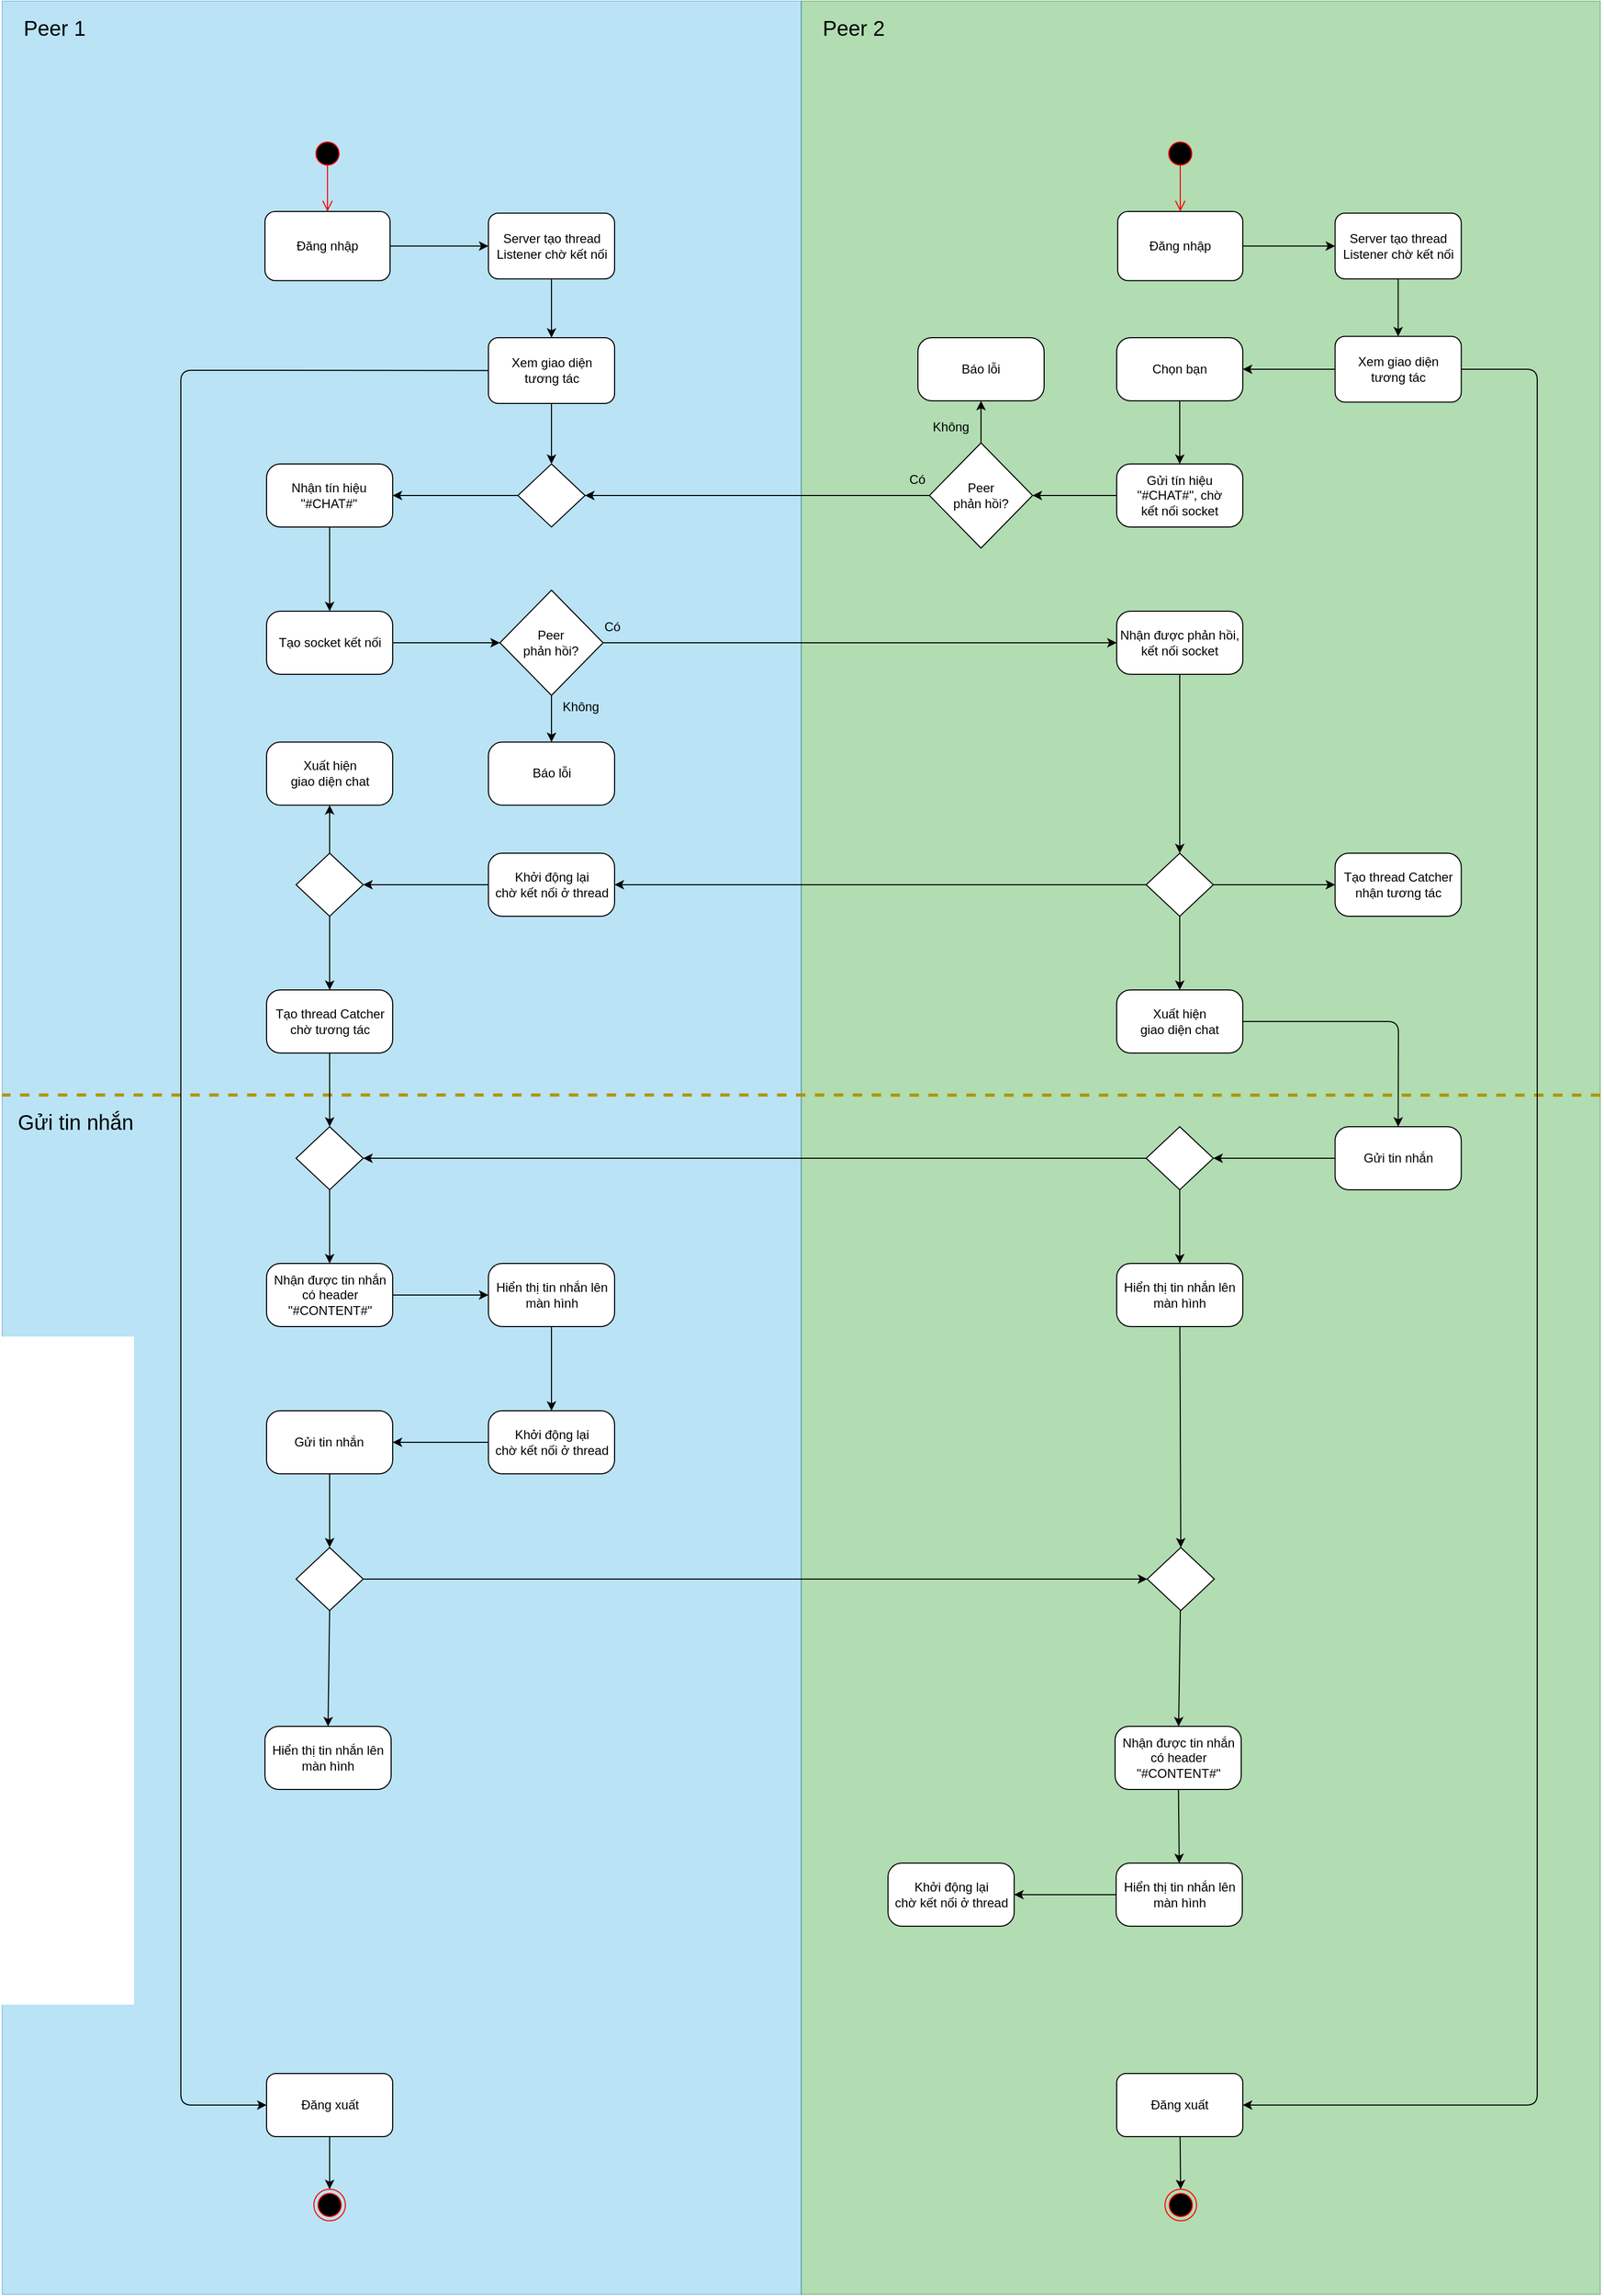 <mxfile>
    <diagram id="f8bro3hq2V63n0aIHBkh" name="Server Client">
        <mxGraphModel dx="1068" dy="1676" grid="1" gridSize="10" guides="1" tooltips="1" connect="1" arrows="1" fold="1" page="1" pageScale="1" pageWidth="827" pageHeight="1169" math="0" shadow="0">
            <root>
                <mxCell id="0"/>
                <mxCell id="1" parent="0"/>
                <mxCell id="360" value="" style="rounded=0;whiteSpace=wrap;html=1;fillColor=#008a00;fontColor=#ffffff;strokeColor=#005700;opacity=30;" vertex="1" parent="1">
                    <mxGeometry x="840" y="-1120" width="760" height="2180" as="geometry"/>
                </mxCell>
                <mxCell id="359" value="" style="rounded=0;whiteSpace=wrap;html=1;fillColor=#1ba1e2;fontColor=#ffffff;strokeColor=#006EAF;opacity=30;" vertex="1" parent="1">
                    <mxGeometry x="80" y="-1120" width="760" height="2180" as="geometry"/>
                </mxCell>
                <mxCell id="131" style="edgeStyle=none;html=1;entryX=0;entryY=0.5;entryDx=0;entryDy=0;endArrow=block;endFill=1;" parent="1" target="snAStb-6BBQoRBitgBAS-25" edge="1">
                    <mxGeometry relative="1" as="geometry"/>
                </mxCell>
                <mxCell id="361" value="&lt;font style=&quot;font-size: 20px&quot;&gt;Peer 1&lt;/font&gt;" style="text;html=1;strokeColor=none;fillColor=none;align=center;verticalAlign=middle;whiteSpace=wrap;rounded=0;opacity=30;" vertex="1" parent="1">
                    <mxGeometry x="80" y="-1120" width="100" height="50" as="geometry"/>
                </mxCell>
                <mxCell id="362" value="&lt;font style=&quot;font-size: 20px&quot;&gt;Peer 2&lt;/font&gt;" style="text;html=1;strokeColor=none;fillColor=none;align=center;verticalAlign=middle;whiteSpace=wrap;rounded=0;opacity=30;" vertex="1" parent="1">
                    <mxGeometry x="840" y="-1120" width="100" height="50" as="geometry"/>
                </mxCell>
                <mxCell id="363" value="" style="endArrow=none;dashed=1;html=1;fontSize=20;entryX=0;entryY=0.477;entryDx=0;entryDy=0;entryPerimeter=0;strokeWidth=3;fillColor=#e3c800;strokeColor=#B09500;" edge="1" parent="1" target="359">
                    <mxGeometry width="50" height="50" relative="1" as="geometry">
                        <mxPoint x="1600" y="-80" as="sourcePoint"/>
                        <mxPoint x="250" y="-220" as="targetPoint"/>
                    </mxGeometry>
                </mxCell>
                <mxCell id="365" value="&lt;font style=&quot;font-size: 20px&quot;&gt;Gửi tin nhắn&lt;/font&gt;" style="text;html=1;strokeColor=none;fillColor=none;align=center;verticalAlign=middle;whiteSpace=wrap;rounded=0;opacity=30;" vertex="1" parent="1">
                    <mxGeometry x="80" y="-80" width="140" height="50" as="geometry"/>
                </mxCell>
                <mxCell id="snAStb-6BBQoRBitgBAS-26" value="" style="ellipse;html=1;shape=startState;fillColor=#000000;strokeColor=#ff0000;" parent="1" vertex="1">
                    <mxGeometry x="374.49" y="-990" width="30" height="30" as="geometry"/>
                </mxCell>
                <mxCell id="194" value="Server tạo thread&lt;br&gt;Listener chờ kết nối" style="rounded=1;whiteSpace=wrap;html=1;" vertex="1" parent="1">
                    <mxGeometry x="542.5" y="-918.38" width="120" height="62.5" as="geometry"/>
                </mxCell>
                <mxCell id="snAStb-6BBQoRBitgBAS-27" value="" style="edgeStyle=orthogonalEdgeStyle;html=1;verticalAlign=bottom;endArrow=open;endSize=8;strokeColor=#ff0000;entryX=0.5;entryY=0;entryDx=0;entryDy=0;exitX=0.499;exitY=0.84;exitDx=0;exitDy=0;exitPerimeter=0;" parent="1" source="snAStb-6BBQoRBitgBAS-26" target="snAStb-6BBQoRBitgBAS-29" edge="1">
                    <mxGeometry relative="1" as="geometry">
                        <mxPoint x="273.49" y="-840" as="targetPoint"/>
                    </mxGeometry>
                </mxCell>
                <mxCell id="195" style="edgeStyle=none;html=1;entryX=0;entryY=0.5;entryDx=0;entryDy=0;exitX=1;exitY=0.5;exitDx=0;exitDy=0;" edge="1" parent="1" source="snAStb-6BBQoRBitgBAS-29" target="194">
                    <mxGeometry relative="1" as="geometry"/>
                </mxCell>
                <mxCell id="196" style="edgeStyle=none;html=1;entryX=0.5;entryY=0;entryDx=0;entryDy=0;exitX=0.5;exitY=1;exitDx=0;exitDy=0;" edge="1" parent="1" source="194" target="346">
                    <mxGeometry relative="1" as="geometry">
                        <mxPoint x="600.495" y="-798.75" as="targetPoint"/>
                    </mxGeometry>
                </mxCell>
                <mxCell id="snAStb-6BBQoRBitgBAS-29" value="Đăng nhập" style="rounded=1;whiteSpace=wrap;html=1;" parent="1" vertex="1">
                    <mxGeometry x="330" y="-920" width="118.99" height="65.75" as="geometry"/>
                </mxCell>
                <mxCell id="263" value="Nhận tín hiệu &quot;#CHAT#&quot;" style="whiteSpace=wrap;html=1;rounded=1;arcSize=22;" vertex="1" parent="1">
                    <mxGeometry x="331.49" y="-680" width="120" height="60" as="geometry"/>
                </mxCell>
                <mxCell id="265" value="" style="rhombus;whiteSpace=wrap;html=1;" vertex="1" parent="1">
                    <mxGeometry x="570.57" y="-680" width="63.85" height="60" as="geometry"/>
                </mxCell>
                <mxCell id="264" style="edgeStyle=none;html=1;entryX=1;entryY=0.5;entryDx=0;entryDy=0;exitX=0;exitY=0.5;exitDx=0;exitDy=0;" edge="1" parent="1" source="265" target="263">
                    <mxGeometry relative="1" as="geometry"/>
                </mxCell>
                <mxCell id="268" value="Tạo socket kết nối" style="whiteSpace=wrap;html=1;rounded=1;arcSize=22;" vertex="1" parent="1">
                    <mxGeometry x="331.5" y="-540" width="120" height="60" as="geometry"/>
                </mxCell>
                <mxCell id="274" style="edgeStyle=none;html=1;entryX=0.5;entryY=0;entryDx=0;entryDy=0;" edge="1" parent="1" source="263" target="268">
                    <mxGeometry relative="1" as="geometry"/>
                </mxCell>
                <mxCell id="275" style="edgeStyle=none;html=1;entryX=0;entryY=0.5;entryDx=0;entryDy=0;" edge="1" parent="1" source="268" target="293">
                    <mxGeometry relative="1" as="geometry">
                        <mxPoint x="563.49" y="-460" as="targetPoint"/>
                    </mxGeometry>
                </mxCell>
                <mxCell id="279" value="Báo lỗi" style="whiteSpace=wrap;html=1;rounded=1;arcSize=22;" vertex="1" parent="1">
                    <mxGeometry x="542.5" y="-415.63" width="120" height="60" as="geometry"/>
                </mxCell>
                <mxCell id="281" style="edgeStyle=none;html=1;entryX=0.5;entryY=0;entryDx=0;entryDy=0;exitX=0.5;exitY=1;exitDx=0;exitDy=0;" edge="1" parent="1" source="293" target="279">
                    <mxGeometry relative="1" as="geometry">
                        <mxPoint x="490" y="-450" as="targetPoint"/>
                        <Array as="points"/>
                    </mxGeometry>
                </mxCell>
                <mxCell id="293" value="Peer&lt;br&gt;phản hồi?" style="rhombus;whiteSpace=wrap;html=1;" vertex="1" parent="1">
                    <mxGeometry x="553.42" y="-560" width="98.16" height="100" as="geometry"/>
                </mxCell>
                <mxCell id="294" value="Khởi động lại &lt;br&gt;chờ kết nối ở thread" style="whiteSpace=wrap;html=1;rounded=1;arcSize=22;" vertex="1" parent="1">
                    <mxGeometry x="542.5" y="-310" width="120" height="60" as="geometry"/>
                </mxCell>
                <mxCell id="298" style="edgeStyle=none;html=1;entryX=1;entryY=0.5;entryDx=0;entryDy=0;" edge="1" parent="1" source="295" target="294">
                    <mxGeometry relative="1" as="geometry">
                        <mxPoint x="680" y="-260" as="targetPoint"/>
                    </mxGeometry>
                </mxCell>
                <mxCell id="297" value="Xuất hiện &lt;br&gt;giao diện chat" style="whiteSpace=wrap;html=1;rounded=1;arcSize=22;" vertex="1" parent="1">
                    <mxGeometry x="331.5" y="-415.63" width="120" height="60" as="geometry"/>
                </mxCell>
                <mxCell id="313" style="edgeStyle=none;html=1;entryX=0.5;entryY=1;entryDx=0;entryDy=0;" edge="1" parent="1" source="312" target="297">
                    <mxGeometry relative="1" as="geometry"/>
                </mxCell>
                <mxCell id="312" value="" style="rhombus;whiteSpace=wrap;html=1;" vertex="1" parent="1">
                    <mxGeometry x="359.57" y="-310" width="63.85" height="60" as="geometry"/>
                </mxCell>
                <mxCell id="319" style="edgeStyle=none;html=1;entryX=1;entryY=0.5;entryDx=0;entryDy=0;" edge="1" parent="1" source="294" target="312">
                    <mxGeometry relative="1" as="geometry"/>
                </mxCell>
                <mxCell id="314" value="Tạo thread Catcher chờ tương tác" style="whiteSpace=wrap;html=1;rounded=1;arcSize=22;" vertex="1" parent="1">
                    <mxGeometry x="331.5" y="-180" width="120" height="60" as="geometry"/>
                </mxCell>
                <mxCell id="315" style="edgeStyle=none;html=1;entryX=0.5;entryY=0;entryDx=0;entryDy=0;" edge="1" parent="1" source="312" target="314">
                    <mxGeometry relative="1" as="geometry"/>
                </mxCell>
                <mxCell id="320" value="Có" style="text;html=1;strokeColor=none;fillColor=none;align=center;verticalAlign=middle;whiteSpace=wrap;rounded=0;" vertex="1" parent="1">
                    <mxGeometry x="640.0" y="-540" width="41.25" height="30" as="geometry"/>
                </mxCell>
                <mxCell id="321" value="Không" style="text;html=1;strokeColor=none;fillColor=none;align=center;verticalAlign=middle;whiteSpace=wrap;rounded=0;" vertex="1" parent="1">
                    <mxGeometry x="610.33" y="-464" width="41.25" height="30" as="geometry"/>
                </mxCell>
                <mxCell id="323" value="" style="rhombus;whiteSpace=wrap;html=1;" vertex="1" parent="1">
                    <mxGeometry x="359.57" y="-50" width="63.85" height="60" as="geometry"/>
                </mxCell>
                <mxCell id="324" style="edgeStyle=none;html=1;entryX=0.5;entryY=0;entryDx=0;entryDy=0;" edge="1" parent="1" source="314" target="323">
                    <mxGeometry relative="1" as="geometry"/>
                </mxCell>
                <mxCell id="326" value="Nhận được tin nhắn có header &quot;#CONTENT#&quot;" style="whiteSpace=wrap;html=1;rounded=1;arcSize=22;" vertex="1" parent="1">
                    <mxGeometry x="331.5" y="80" width="120" height="60" as="geometry"/>
                </mxCell>
                <mxCell id="327" style="edgeStyle=none;html=1;" edge="1" parent="1" source="323" target="326">
                    <mxGeometry relative="1" as="geometry"/>
                </mxCell>
                <mxCell id="329" value="Hiển thị tin nhắn lên màn hình" style="whiteSpace=wrap;html=1;rounded=1;arcSize=22;" vertex="1" parent="1">
                    <mxGeometry x="542.5" y="80" width="120" height="60" as="geometry"/>
                </mxCell>
                <mxCell id="330" style="edgeStyle=none;html=1;entryX=0;entryY=0.5;entryDx=0;entryDy=0;" edge="1" parent="1" source="326" target="329">
                    <mxGeometry relative="1" as="geometry"/>
                </mxCell>
                <mxCell id="334" style="edgeStyle=none;html=1;entryX=0.5;entryY=0;entryDx=0;entryDy=0;" edge="1" parent="1" source="329" target="373">
                    <mxGeometry relative="1" as="geometry"/>
                </mxCell>
                <mxCell id="snAStb-6BBQoRBitgBAS-25" value="" style="ellipse;html=1;shape=endState;fillColor=#000000;strokeColor=#ff0000;" parent="1" vertex="1">
                    <mxGeometry x="376.5" y="960" width="30" height="30" as="geometry"/>
                </mxCell>
                <mxCell id="185" style="edgeStyle=none;html=1;" parent="1" source="snAStb-6BBQoRBitgBAS-50" target="snAStb-6BBQoRBitgBAS-25" edge="1">
                    <mxGeometry relative="1" as="geometry"/>
                </mxCell>
                <mxCell id="snAStb-6BBQoRBitgBAS-50" value="Đăng xuất" style="rounded=1;whiteSpace=wrap;html=1;" parent="1" vertex="1">
                    <mxGeometry x="331.5" y="850" width="120" height="60" as="geometry"/>
                </mxCell>
                <mxCell id="347" style="edgeStyle=none;html=1;entryX=0.5;entryY=0;entryDx=0;entryDy=0;" edge="1" parent="1" source="346" target="265">
                    <mxGeometry relative="1" as="geometry"/>
                </mxCell>
                <mxCell id="348" style="edgeStyle=none;html=1;entryX=0;entryY=0.5;entryDx=0;entryDy=0;" edge="1" parent="1" source="346" target="snAStb-6BBQoRBitgBAS-50">
                    <mxGeometry relative="1" as="geometry">
                        <mxPoint x="330" y="250" as="targetPoint"/>
                        <Array as="points">
                            <mxPoint x="250" y="-769"/>
                            <mxPoint x="250" y="880"/>
                        </Array>
                    </mxGeometry>
                </mxCell>
                <mxCell id="346" value="Xem giao diện&lt;br&gt;tương tác" style="rounded=1;whiteSpace=wrap;html=1;" vertex="1" parent="1">
                    <mxGeometry x="542.5" y="-800.0" width="120" height="62.5" as="geometry"/>
                </mxCell>
                <mxCell id="228" value="" style="ellipse;html=1;shape=startState;fillColor=#000000;strokeColor=#ff0000;" vertex="1" parent="1">
                    <mxGeometry x="1185.51" y="-990" width="30" height="30" as="geometry"/>
                </mxCell>
                <mxCell id="229" value="" style="edgeStyle=orthogonalEdgeStyle;html=1;verticalAlign=bottom;endArrow=open;endSize=8;strokeColor=#ff0000;entryX=0.5;entryY=0;entryDx=0;entryDy=0;exitX=0.499;exitY=0.84;exitDx=0;exitDy=0;exitPerimeter=0;" edge="1" parent="1" source="228" target="231">
                    <mxGeometry relative="1" as="geometry">
                        <mxPoint x="1383" y="-770" as="targetPoint"/>
                    </mxGeometry>
                </mxCell>
                <mxCell id="231" value="Đăng nhập" style="rounded=1;whiteSpace=wrap;html=1;" vertex="1" parent="1">
                    <mxGeometry x="1141.01" y="-920" width="118.99" height="65.75" as="geometry"/>
                </mxCell>
                <mxCell id="237" value="Không" style="text;html=1;strokeColor=none;fillColor=none;align=center;verticalAlign=middle;whiteSpace=wrap;rounded=0;" vertex="1" parent="1">
                    <mxGeometry x="961.92" y="-730" width="41.25" height="30" as="geometry"/>
                </mxCell>
                <mxCell id="252" value="Xem giao diện&lt;br&gt;tương tác" style="rounded=1;whiteSpace=wrap;html=1;" vertex="1" parent="1">
                    <mxGeometry x="1347.75" y="-801.25" width="120" height="62.5" as="geometry"/>
                </mxCell>
                <mxCell id="253" style="edgeStyle=none;html=1;entryX=0.5;entryY=0;entryDx=0;entryDy=0;" edge="1" parent="1" source="254" target="252">
                    <mxGeometry relative="1" as="geometry"/>
                </mxCell>
                <mxCell id="254" value="Server tạo thread&lt;br&gt;Listener chờ kết nối" style="rounded=1;whiteSpace=wrap;html=1;" vertex="1" parent="1">
                    <mxGeometry x="1347.75" y="-918.38" width="120" height="62.5" as="geometry"/>
                </mxCell>
                <mxCell id="230" style="edgeStyle=none;html=1;exitX=1;exitY=0.5;exitDx=0;exitDy=0;entryX=0;entryY=0.5;entryDx=0;entryDy=0;" edge="1" parent="1" source="231" target="254">
                    <mxGeometry relative="1" as="geometry">
                        <mxPoint x="1320" y="-930" as="targetPoint"/>
                    </mxGeometry>
                </mxCell>
                <mxCell id="259" value="Chọn bạn" style="whiteSpace=wrap;html=1;rounded=1;arcSize=22;" vertex="1" parent="1">
                    <mxGeometry x="1140" y="-800" width="120" height="60" as="geometry"/>
                </mxCell>
                <mxCell id="260" style="edgeStyle=none;html=1;entryX=1;entryY=0.5;entryDx=0;entryDy=0;" edge="1" parent="1" source="252" target="259">
                    <mxGeometry relative="1" as="geometry"/>
                </mxCell>
                <mxCell id="261" value="Gửi tín hiệu &quot;#CHAT#&quot;, chờ&lt;br&gt;kết nối socket" style="whiteSpace=wrap;html=1;rounded=1;arcSize=22;" vertex="1" parent="1">
                    <mxGeometry x="1140" y="-680" width="120" height="60" as="geometry"/>
                </mxCell>
                <mxCell id="262" style="edgeStyle=none;html=1;" edge="1" parent="1" source="259" target="261">
                    <mxGeometry relative="1" as="geometry"/>
                </mxCell>
                <mxCell id="282" value="Peer&lt;br&gt;phản hồi?" style="rhombus;whiteSpace=wrap;html=1;" vertex="1" parent="1">
                    <mxGeometry x="961.92" y="-700" width="98.16" height="100" as="geometry"/>
                </mxCell>
                <mxCell id="267" style="edgeStyle=none;html=1;entryX=1;entryY=0.5;entryDx=0;entryDy=0;exitX=0;exitY=0.5;exitDx=0;exitDy=0;" edge="1" parent="1" source="282" target="265">
                    <mxGeometry relative="1" as="geometry">
                        <mxPoint x="860" y="-510" as="sourcePoint"/>
                    </mxGeometry>
                </mxCell>
                <mxCell id="284" style="edgeStyle=none;html=1;entryX=1;entryY=0.5;entryDx=0;entryDy=0;" edge="1" parent="1" source="261" target="282">
                    <mxGeometry relative="1" as="geometry"/>
                </mxCell>
                <mxCell id="286" value="Có" style="text;html=1;strokeColor=none;fillColor=none;align=center;verticalAlign=middle;whiteSpace=wrap;rounded=0;" vertex="1" parent="1">
                    <mxGeometry x="930.0" y="-680" width="41.25" height="30" as="geometry"/>
                </mxCell>
                <mxCell id="287" value="Báo lỗi" style="whiteSpace=wrap;html=1;rounded=1;arcSize=22;" vertex="1" parent="1">
                    <mxGeometry x="951" y="-800" width="120" height="60" as="geometry"/>
                </mxCell>
                <mxCell id="288" style="edgeStyle=none;html=1;entryX=0.5;entryY=1;entryDx=0;entryDy=0;exitX=0.5;exitY=0;exitDx=0;exitDy=0;" edge="1" parent="1" source="282" target="287">
                    <mxGeometry relative="1" as="geometry"/>
                </mxCell>
                <mxCell id="291" value="Nhận được phản hồi,&lt;br&gt;kết nối socket&lt;br&gt;" style="whiteSpace=wrap;html=1;rounded=1;arcSize=22;" vertex="1" parent="1">
                    <mxGeometry x="1140" y="-540" width="120" height="60" as="geometry"/>
                </mxCell>
                <mxCell id="295" value="" style="rhombus;whiteSpace=wrap;html=1;" vertex="1" parent="1">
                    <mxGeometry x="1168.07" y="-310" width="63.85" height="60" as="geometry"/>
                </mxCell>
                <mxCell id="296" style="edgeStyle=none;html=1;" edge="1" parent="1" source="291" target="295">
                    <mxGeometry relative="1" as="geometry"/>
                </mxCell>
                <mxCell id="299" value="Xuất hiện &lt;br&gt;giao diện chat" style="whiteSpace=wrap;html=1;rounded=1;arcSize=22;" vertex="1" parent="1">
                    <mxGeometry x="1140" y="-180" width="120" height="60" as="geometry"/>
                </mxCell>
                <mxCell id="300" style="edgeStyle=none;html=1;" edge="1" parent="1" source="295" target="299">
                    <mxGeometry relative="1" as="geometry"/>
                </mxCell>
                <mxCell id="367" style="edgeStyle=none;html=1;entryX=1;entryY=0.5;entryDx=0;entryDy=0;fontSize=20;strokeWidth=1;" edge="1" parent="1" source="304" target="366">
                    <mxGeometry relative="1" as="geometry"/>
                </mxCell>
                <mxCell id="304" value="Gửi tin nhắn" style="whiteSpace=wrap;html=1;rounded=1;arcSize=22;" vertex="1" parent="1">
                    <mxGeometry x="1347.75" y="-50" width="120" height="60" as="geometry"/>
                </mxCell>
                <mxCell id="305" style="edgeStyle=none;html=1;entryX=0.5;entryY=0;entryDx=0;entryDy=0;exitX=1;exitY=0.5;exitDx=0;exitDy=0;" edge="1" parent="1" source="299" target="304">
                    <mxGeometry relative="1" as="geometry">
                        <Array as="points">
                            <mxPoint x="1408" y="-150"/>
                        </Array>
                    </mxGeometry>
                </mxCell>
                <mxCell id="317" value="Tạo thread Catcher nhận tương tác" style="whiteSpace=wrap;html=1;rounded=1;arcSize=22;" vertex="1" parent="1">
                    <mxGeometry x="1347.75" y="-310" width="120" height="60" as="geometry"/>
                </mxCell>
                <mxCell id="318" style="edgeStyle=none;html=1;entryX=0;entryY=0.5;entryDx=0;entryDy=0;" edge="1" parent="1" source="295" target="317">
                    <mxGeometry relative="1" as="geometry"/>
                </mxCell>
                <mxCell id="331" value="Hiển thị tin nhắn lên màn hình" style="whiteSpace=wrap;html=1;rounded=1;arcSize=22;" vertex="1" parent="1">
                    <mxGeometry x="1140" y="80" width="120" height="60" as="geometry"/>
                </mxCell>
                <mxCell id="332" style="edgeStyle=none;html=1;entryX=0.5;entryY=0;entryDx=0;entryDy=0;exitX=0.5;exitY=1;exitDx=0;exitDy=0;" edge="1" parent="1" source="366" target="331">
                    <mxGeometry relative="1" as="geometry"/>
                </mxCell>
                <mxCell id="336" style="edgeStyle=none;html=1;entryX=0.5;entryY=0;entryDx=0;entryDy=0;" edge="1" parent="1" source="331" target="335">
                    <mxGeometry relative="1" as="geometry"/>
                </mxCell>
                <mxCell id="227" value="" style="ellipse;html=1;shape=endState;fillColor=#000000;strokeColor=#ff0000;" vertex="1" parent="1">
                    <mxGeometry x="1186.01" y="960" width="30" height="30" as="geometry"/>
                </mxCell>
                <mxCell id="235" style="edgeStyle=none;html=1;" edge="1" parent="1" source="236" target="227">
                    <mxGeometry relative="1" as="geometry"/>
                </mxCell>
                <mxCell id="236" value="Đăng xuất" style="rounded=1;whiteSpace=wrap;html=1;" vertex="1" parent="1">
                    <mxGeometry x="1140" y="850" width="120" height="60" as="geometry"/>
                </mxCell>
                <mxCell id="351" style="edgeStyle=none;html=1;entryX=1;entryY=0.5;entryDx=0;entryDy=0;" edge="1" parent="1" source="252" target="236">
                    <mxGeometry relative="1" as="geometry">
                        <Array as="points">
                            <mxPoint x="1540" y="-770"/>
                            <mxPoint x="1540" y="-170"/>
                            <mxPoint x="1540" y="880"/>
                            <mxPoint x="1408" y="880"/>
                        </Array>
                    </mxGeometry>
                </mxCell>
                <mxCell id="292" style="edgeStyle=none;html=1;entryX=0;entryY=0.5;entryDx=0;entryDy=0;exitX=1;exitY=0.5;exitDx=0;exitDy=0;" edge="1" parent="1" source="293" target="291">
                    <mxGeometry relative="1" as="geometry"/>
                </mxCell>
                <mxCell id="325" style="edgeStyle=none;html=1;entryX=1;entryY=0.5;entryDx=0;entryDy=0;exitX=0;exitY=0.5;exitDx=0;exitDy=0;" edge="1" parent="1" source="366" target="323">
                    <mxGeometry relative="1" as="geometry">
                        <mxPoint x="680" y="-20" as="targetPoint"/>
                    </mxGeometry>
                </mxCell>
                <mxCell id="366" value="" style="rhombus;whiteSpace=wrap;html=1;" vertex="1" parent="1">
                    <mxGeometry x="1168.07" y="-50" width="63.85" height="60" as="geometry"/>
                </mxCell>
                <mxCell id="370" style="edgeStyle=none;html=1;entryX=1;entryY=0.5;entryDx=0;entryDy=0;fontSize=20;strokeWidth=1;exitX=0;exitY=0.5;exitDx=0;exitDy=0;" edge="1" parent="1" source="373" target="333">
                    <mxGeometry relative="1" as="geometry">
                        <mxPoint x="542.5" y="250" as="sourcePoint"/>
                    </mxGeometry>
                </mxCell>
                <mxCell id="372" style="edgeStyle=none;html=1;entryX=0.5;entryY=0;entryDx=0;entryDy=0;fontSize=20;strokeWidth=1;" edge="1" parent="1" source="333" target="371">
                    <mxGeometry relative="1" as="geometry"/>
                </mxCell>
                <mxCell id="333" value="Gửi tin nhắn" style="whiteSpace=wrap;html=1;rounded=1;arcSize=22;" vertex="1" parent="1">
                    <mxGeometry x="331.49" y="220" width="120" height="60" as="geometry"/>
                </mxCell>
                <mxCell id="341" value="Hiển thị tin nhắn lên màn hình" style="whiteSpace=wrap;html=1;rounded=1;arcSize=22;" vertex="1" parent="1">
                    <mxGeometry x="330" y="520" width="120" height="60" as="geometry"/>
                </mxCell>
                <mxCell id="342" style="edgeStyle=none;html=1;entryX=0.5;entryY=0;entryDx=0;entryDy=0;exitX=0.5;exitY=1;exitDx=0;exitDy=0;" edge="1" parent="1" source="371" target="341">
                    <mxGeometry relative="1" as="geometry"/>
                </mxCell>
                <mxCell id="335" value="" style="rhombus;whiteSpace=wrap;html=1;" vertex="1" parent="1">
                    <mxGeometry x="1169.08" y="350" width="63.85" height="60" as="geometry"/>
                </mxCell>
                <mxCell id="340" value="Nhận được tin nhắn có header &quot;#CONTENT#&quot;" style="whiteSpace=wrap;html=1;rounded=1;arcSize=22;" vertex="1" parent="1">
                    <mxGeometry x="1138.5" y="520" width="120" height="60" as="geometry"/>
                </mxCell>
                <mxCell id="343" style="edgeStyle=none;html=1;" edge="1" parent="1" source="335" target="340">
                    <mxGeometry relative="1" as="geometry"/>
                </mxCell>
                <mxCell id="377" style="edgeStyle=none;html=1;entryX=1;entryY=0.5;entryDx=0;entryDy=0;fontSize=20;strokeWidth=1;" edge="1" parent="1" source="344" target="375">
                    <mxGeometry relative="1" as="geometry"/>
                </mxCell>
                <mxCell id="344" value="Hiển thị tin nhắn lên màn hình" style="whiteSpace=wrap;html=1;rounded=1;arcSize=22;" vertex="1" parent="1">
                    <mxGeometry x="1139.51" y="650" width="120" height="60" as="geometry"/>
                </mxCell>
                <mxCell id="345" style="edgeStyle=none;html=1;entryX=0.5;entryY=0;entryDx=0;entryDy=0;" edge="1" parent="1" source="340" target="344">
                    <mxGeometry relative="1" as="geometry"/>
                </mxCell>
                <mxCell id="337" style="edgeStyle=none;html=1;entryX=0;entryY=0.5;entryDx=0;entryDy=0;exitX=1;exitY=0.5;exitDx=0;exitDy=0;" edge="1" parent="1" source="371" target="335">
                    <mxGeometry relative="1" as="geometry"/>
                </mxCell>
                <mxCell id="371" value="" style="rhombus;whiteSpace=wrap;html=1;" vertex="1" parent="1">
                    <mxGeometry x="359.57" y="350" width="63.85" height="60" as="geometry"/>
                </mxCell>
                <mxCell id="373" value="Khởi động lại &lt;br&gt;chờ kết nối ở thread" style="whiteSpace=wrap;html=1;rounded=1;arcSize=22;" vertex="1" parent="1">
                    <mxGeometry x="542.5" y="220" width="120" height="60" as="geometry"/>
                </mxCell>
                <mxCell id="375" value="Khởi động lại &lt;br&gt;chờ kết nối ở thread" style="whiteSpace=wrap;html=1;rounded=1;arcSize=22;" vertex="1" parent="1">
                    <mxGeometry x="922.54" y="650" width="120" height="60" as="geometry"/>
                </mxCell>
            </root>
        </mxGraphModel>
    </diagram>
</mxfile>